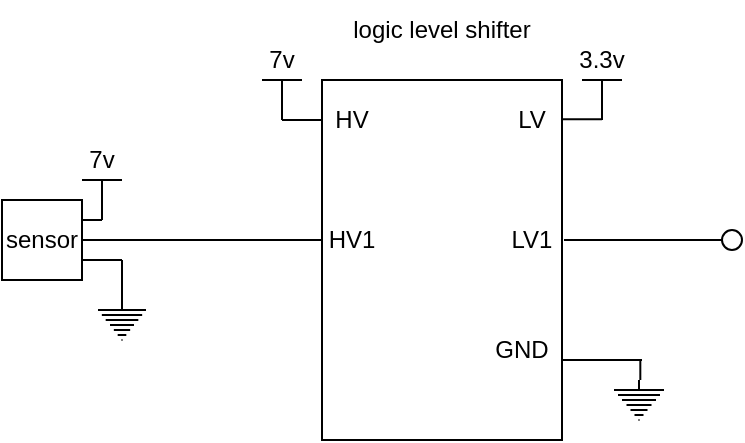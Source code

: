 <mxfile version="19.0.0" type="device"><diagram id="UGUFeczuKxaD--PxEtsS" name="Page-1"><mxGraphModel dx="1146" dy="591" grid="1" gridSize="10" guides="1" tooltips="1" connect="1" arrows="1" fold="1" page="1" pageScale="1" pageWidth="1169" pageHeight="827" math="0" shadow="0"><root><mxCell id="0"/><mxCell id="1" parent="0"/><mxCell id="nAanl2zKcIlFveeGuJr5-2" value="" style="rounded=0;whiteSpace=wrap;html=1;" vertex="1" parent="1"><mxGeometry x="280" y="100" width="120" height="180" as="geometry"/></mxCell><mxCell id="nAanl2zKcIlFveeGuJr5-4" value="sensor" style="whiteSpace=wrap;html=1;aspect=fixed;" vertex="1" parent="1"><mxGeometry x="120" y="160" width="40" height="40" as="geometry"/></mxCell><mxCell id="nAanl2zKcIlFveeGuJr5-6" value="logic level shifter" style="text;html=1;strokeColor=none;fillColor=none;align=center;verticalAlign=middle;whiteSpace=wrap;rounded=0;rotation=0;" vertex="1" parent="1"><mxGeometry x="280" y="60" width="120" height="30" as="geometry"/></mxCell><mxCell id="nAanl2zKcIlFveeGuJr5-10" value="" style="group" vertex="1" connectable="0" parent="1"><mxGeometry x="160" y="130" width="20" height="40" as="geometry"/></mxCell><mxCell id="nAanl2zKcIlFveeGuJr5-7" value="" style="endArrow=none;html=1;rounded=0;" edge="1" parent="nAanl2zKcIlFveeGuJr5-10"><mxGeometry width="50" height="50" relative="1" as="geometry"><mxPoint y="20" as="sourcePoint"/><mxPoint x="20" y="20" as="targetPoint"/></mxGeometry></mxCell><mxCell id="nAanl2zKcIlFveeGuJr5-8" value="7v" style="text;html=1;strokeColor=none;fillColor=none;align=center;verticalAlign=middle;whiteSpace=wrap;rounded=0;" vertex="1" parent="nAanl2zKcIlFveeGuJr5-10"><mxGeometry width="20" height="20" as="geometry"/></mxCell><mxCell id="nAanl2zKcIlFveeGuJr5-9" value="" style="endArrow=none;html=1;rounded=0;entryX=0.5;entryY=1;entryDx=0;entryDy=0;" edge="1" parent="nAanl2zKcIlFveeGuJr5-10" target="nAanl2zKcIlFveeGuJr5-8"><mxGeometry width="50" height="50" relative="1" as="geometry"><mxPoint x="10" y="40" as="sourcePoint"/><mxPoint x="30" y="20" as="targetPoint"/></mxGeometry></mxCell><mxCell id="nAanl2zKcIlFveeGuJr5-11" value="" style="endArrow=none;html=1;rounded=0;" edge="1" parent="1"><mxGeometry width="50" height="50" relative="1" as="geometry"><mxPoint x="160" y="170" as="sourcePoint"/><mxPoint x="170" y="170" as="targetPoint"/></mxGeometry></mxCell><mxCell id="nAanl2zKcIlFveeGuJr5-12" value="" style="group" vertex="1" connectable="0" parent="1"><mxGeometry x="250" y="80" width="20" height="40" as="geometry"/></mxCell><mxCell id="nAanl2zKcIlFveeGuJr5-13" value="" style="endArrow=none;html=1;rounded=0;" edge="1" parent="nAanl2zKcIlFveeGuJr5-12"><mxGeometry width="50" height="50" relative="1" as="geometry"><mxPoint y="20" as="sourcePoint"/><mxPoint x="20" y="20" as="targetPoint"/></mxGeometry></mxCell><mxCell id="nAanl2zKcIlFveeGuJr5-14" value="7v" style="text;html=1;strokeColor=none;fillColor=none;align=center;verticalAlign=middle;whiteSpace=wrap;rounded=0;" vertex="1" parent="nAanl2zKcIlFveeGuJr5-12"><mxGeometry width="20" height="20" as="geometry"/></mxCell><mxCell id="nAanl2zKcIlFveeGuJr5-15" value="" style="endArrow=none;html=1;rounded=0;entryX=0.5;entryY=1;entryDx=0;entryDy=0;" edge="1" parent="nAanl2zKcIlFveeGuJr5-12" target="nAanl2zKcIlFveeGuJr5-14"><mxGeometry width="50" height="50" relative="1" as="geometry"><mxPoint x="10" y="40" as="sourcePoint"/><mxPoint x="30" y="20" as="targetPoint"/></mxGeometry></mxCell><mxCell id="nAanl2zKcIlFveeGuJr5-16" value="HV" style="text;html=1;strokeColor=none;fillColor=none;align=center;verticalAlign=middle;whiteSpace=wrap;rounded=0;" vertex="1" parent="1"><mxGeometry x="280" y="100" width="30" height="40" as="geometry"/></mxCell><mxCell id="nAanl2zKcIlFveeGuJr5-17" value="" style="endArrow=none;html=1;rounded=0;" edge="1" parent="1"><mxGeometry width="50" height="50" relative="1" as="geometry"><mxPoint x="260" y="120" as="sourcePoint"/><mxPoint x="280" y="120" as="targetPoint"/></mxGeometry></mxCell><mxCell id="nAanl2zKcIlFveeGuJr5-18" value="" style="group" vertex="1" connectable="0" parent="1"><mxGeometry x="410" y="80" width="20" height="40" as="geometry"/></mxCell><mxCell id="nAanl2zKcIlFveeGuJr5-19" value="" style="endArrow=none;html=1;rounded=0;" edge="1" parent="nAanl2zKcIlFveeGuJr5-18"><mxGeometry width="50" height="50" relative="1" as="geometry"><mxPoint y="20" as="sourcePoint"/><mxPoint x="20" y="20" as="targetPoint"/></mxGeometry></mxCell><mxCell id="nAanl2zKcIlFveeGuJr5-20" value="3.3v" style="text;html=1;strokeColor=none;fillColor=none;align=center;verticalAlign=middle;whiteSpace=wrap;rounded=0;" vertex="1" parent="nAanl2zKcIlFveeGuJr5-18"><mxGeometry width="20" height="20" as="geometry"/></mxCell><mxCell id="nAanl2zKcIlFveeGuJr5-21" value="" style="endArrow=none;html=1;rounded=0;entryX=0.5;entryY=1;entryDx=0;entryDy=0;" edge="1" parent="nAanl2zKcIlFveeGuJr5-18" target="nAanl2zKcIlFveeGuJr5-20"><mxGeometry width="50" height="50" relative="1" as="geometry"><mxPoint x="10" y="40" as="sourcePoint"/><mxPoint x="30" y="20" as="targetPoint"/></mxGeometry></mxCell><mxCell id="nAanl2zKcIlFveeGuJr5-22" value="" style="endArrow=none;html=1;rounded=0;" edge="1" parent="1"><mxGeometry width="50" height="50" relative="1" as="geometry"><mxPoint x="400" y="119.66" as="sourcePoint"/><mxPoint x="420" y="119.66" as="targetPoint"/></mxGeometry></mxCell><mxCell id="nAanl2zKcIlFveeGuJr5-23" value="LV" style="text;html=1;strokeColor=none;fillColor=none;align=center;verticalAlign=middle;whiteSpace=wrap;rounded=0;" vertex="1" parent="1"><mxGeometry x="370" y="100" width="30" height="40" as="geometry"/></mxCell><mxCell id="nAanl2zKcIlFveeGuJr5-24" value="" style="endArrow=none;html=1;rounded=0;" edge="1" parent="1"><mxGeometry width="50" height="50" relative="1" as="geometry"><mxPoint x="400" y="240" as="sourcePoint"/><mxPoint x="440" y="240" as="targetPoint"/></mxGeometry></mxCell><mxCell id="nAanl2zKcIlFveeGuJr5-25" value="" style="pointerEvents=1;verticalLabelPosition=bottom;shadow=0;dashed=0;align=center;html=1;verticalAlign=top;shape=mxgraph.electrical.signal_sources.protective_earth;" vertex="1" parent="1"><mxGeometry x="426" y="250" width="25" height="20" as="geometry"/></mxCell><mxCell id="nAanl2zKcIlFveeGuJr5-26" value="" style="pointerEvents=1;verticalLabelPosition=bottom;shadow=0;dashed=0;align=center;html=1;verticalAlign=top;shape=mxgraph.electrical.signal_sources.protective_earth;" vertex="1" parent="1"><mxGeometry x="168" y="210" width="24" height="20" as="geometry"/></mxCell><mxCell id="nAanl2zKcIlFveeGuJr5-28" value="" style="endArrow=none;html=1;rounded=0;" edge="1" parent="1"><mxGeometry width="50" height="50" relative="1" as="geometry"><mxPoint x="160" y="190" as="sourcePoint"/><mxPoint x="180" y="190" as="targetPoint"/></mxGeometry></mxCell><mxCell id="nAanl2zKcIlFveeGuJr5-29" value="" style="endArrow=none;html=1;rounded=0;" edge="1" parent="1"><mxGeometry width="50" height="50" relative="1" as="geometry"><mxPoint x="180" y="210" as="sourcePoint"/><mxPoint x="180" y="190" as="targetPoint"/></mxGeometry></mxCell><mxCell id="nAanl2zKcIlFveeGuJr5-30" value="" style="endArrow=none;html=1;rounded=0;entryX=0;entryY=0.5;entryDx=0;entryDy=0;" edge="1" parent="1" target="nAanl2zKcIlFveeGuJr5-33"><mxGeometry width="50" height="50" relative="1" as="geometry"><mxPoint x="160" y="180" as="sourcePoint"/><mxPoint x="230" y="179.66" as="targetPoint"/></mxGeometry></mxCell><mxCell id="nAanl2zKcIlFveeGuJr5-31" value="" style="endArrow=none;html=1;rounded=0;" edge="1" parent="1"><mxGeometry width="50" height="50" relative="1" as="geometry"><mxPoint x="439.16" y="250" as="sourcePoint"/><mxPoint x="439.16" y="240" as="targetPoint"/></mxGeometry></mxCell><mxCell id="nAanl2zKcIlFveeGuJr5-32" value="GND" style="text;html=1;strokeColor=none;fillColor=none;align=center;verticalAlign=middle;whiteSpace=wrap;rounded=0;" vertex="1" parent="1"><mxGeometry x="360" y="220" width="40" height="30" as="geometry"/></mxCell><mxCell id="nAanl2zKcIlFveeGuJr5-33" value="HV1" style="text;html=1;strokeColor=none;fillColor=none;align=center;verticalAlign=middle;whiteSpace=wrap;rounded=0;" vertex="1" parent="1"><mxGeometry x="280" y="160" width="30" height="40" as="geometry"/></mxCell><mxCell id="nAanl2zKcIlFveeGuJr5-34" value="LV1" style="text;html=1;strokeColor=none;fillColor=none;align=center;verticalAlign=middle;whiteSpace=wrap;rounded=0;" vertex="1" parent="1"><mxGeometry x="370" y="160" width="30" height="40" as="geometry"/></mxCell><mxCell id="nAanl2zKcIlFveeGuJr5-35" value="" style="endArrow=none;html=1;rounded=0;" edge="1" parent="1"><mxGeometry width="50" height="50" relative="1" as="geometry"><mxPoint x="401" y="180" as="sourcePoint"/><mxPoint x="480" y="180" as="targetPoint"/></mxGeometry></mxCell><mxCell id="nAanl2zKcIlFveeGuJr5-36" value="" style="ellipse;whiteSpace=wrap;html=1;aspect=fixed;" vertex="1" parent="1"><mxGeometry x="480" y="175" width="10" height="10" as="geometry"/></mxCell></root></mxGraphModel></diagram></mxfile>